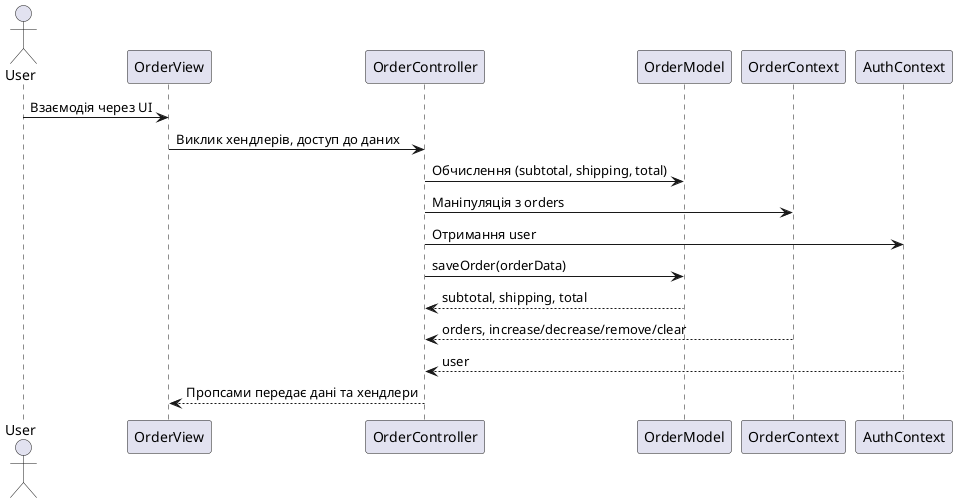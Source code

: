 @startuml Order

actor User

User -> OrderView : Взаємодія через UI
OrderView -> OrderController : Виклик хендлерів, доступ до даних
OrderController -> OrderModel : Обчислення (subtotal, shipping, total)
OrderController -> OrderContext : Маніпуляція з orders
OrderController -> AuthContext : Отримання user
OrderController -> OrderModel : saveOrder(orderData)

OrderModel --> OrderController : subtotal, shipping, total
OrderContext --> OrderController : orders, increase/decrease/remove/clear
AuthContext --> OrderController : user

OrderController --> OrderView : Пропсами передає дані та хендлери

@enduml
